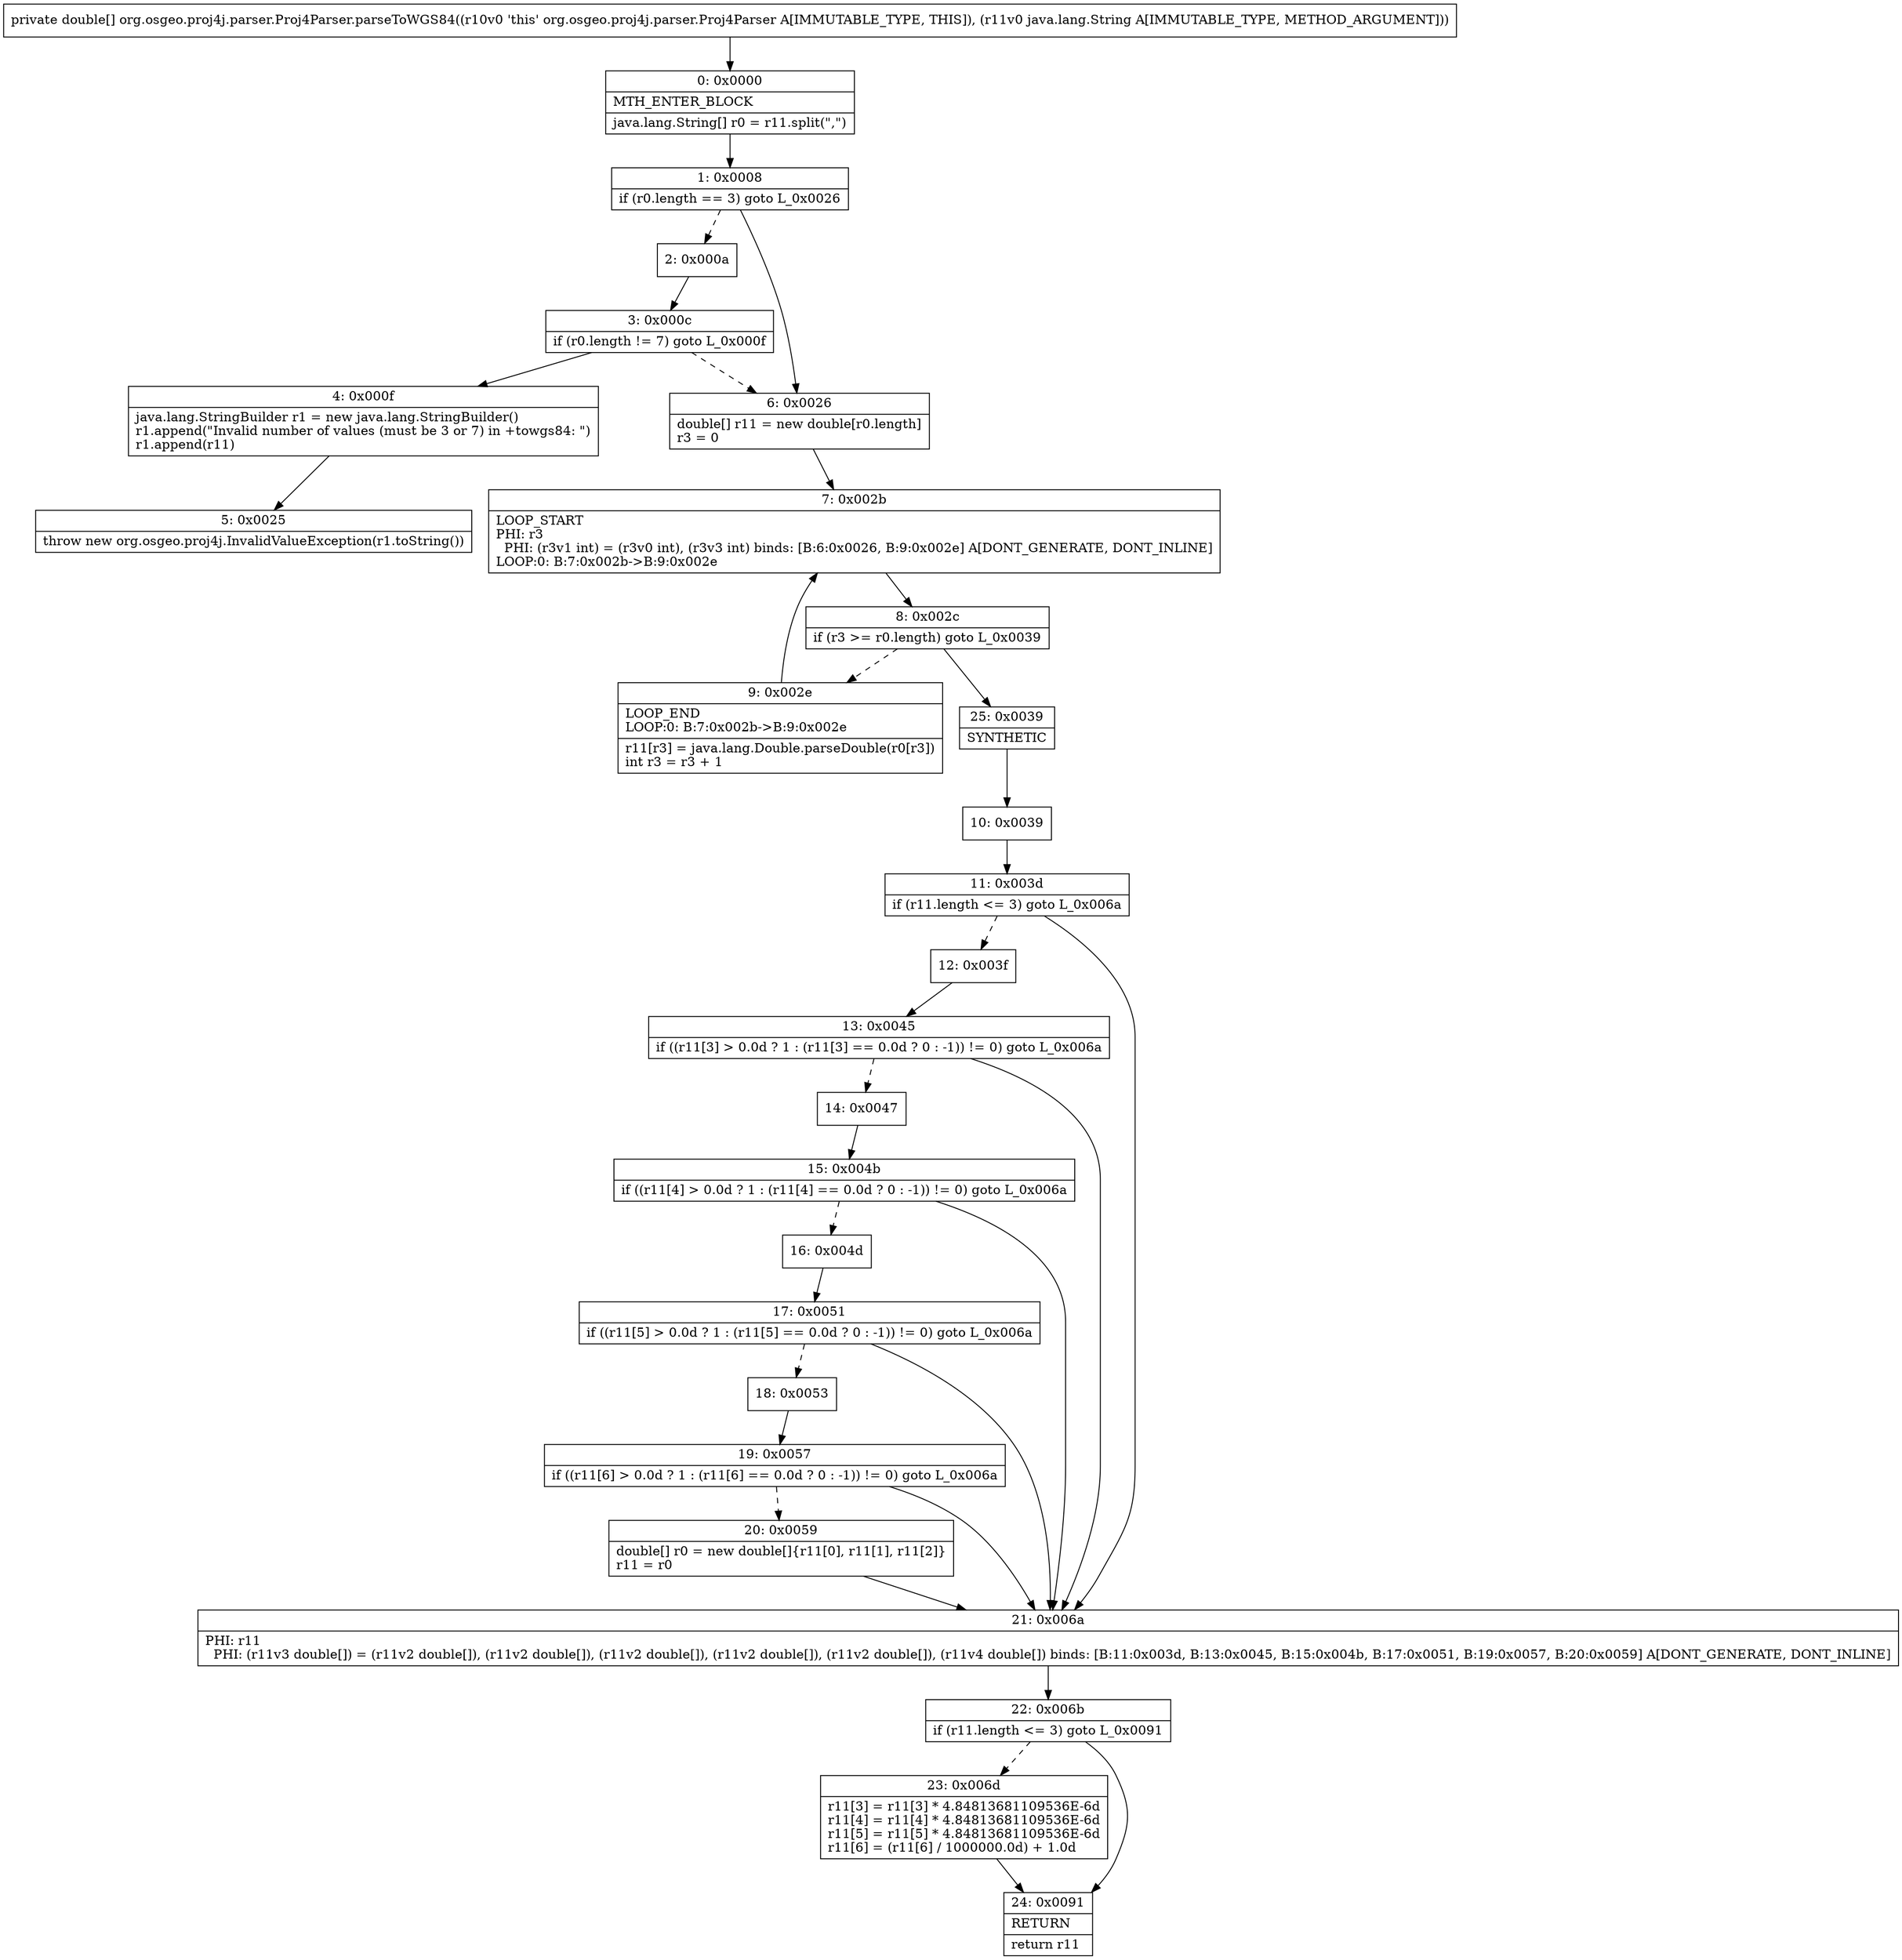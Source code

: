 digraph "CFG fororg.osgeo.proj4j.parser.Proj4Parser.parseToWGS84(Ljava\/lang\/String;)[D" {
Node_0 [shape=record,label="{0\:\ 0x0000|MTH_ENTER_BLOCK\l|java.lang.String[] r0 = r11.split(\",\")\l}"];
Node_1 [shape=record,label="{1\:\ 0x0008|if (r0.length == 3) goto L_0x0026\l}"];
Node_2 [shape=record,label="{2\:\ 0x000a}"];
Node_3 [shape=record,label="{3\:\ 0x000c|if (r0.length != 7) goto L_0x000f\l}"];
Node_4 [shape=record,label="{4\:\ 0x000f|java.lang.StringBuilder r1 = new java.lang.StringBuilder()\lr1.append(\"Invalid number of values (must be 3 or 7) in +towgs84: \")\lr1.append(r11)\l}"];
Node_5 [shape=record,label="{5\:\ 0x0025|throw new org.osgeo.proj4j.InvalidValueException(r1.toString())\l}"];
Node_6 [shape=record,label="{6\:\ 0x0026|double[] r11 = new double[r0.length]\lr3 = 0\l}"];
Node_7 [shape=record,label="{7\:\ 0x002b|LOOP_START\lPHI: r3 \l  PHI: (r3v1 int) = (r3v0 int), (r3v3 int) binds: [B:6:0x0026, B:9:0x002e] A[DONT_GENERATE, DONT_INLINE]\lLOOP:0: B:7:0x002b\-\>B:9:0x002e\l}"];
Node_8 [shape=record,label="{8\:\ 0x002c|if (r3 \>= r0.length) goto L_0x0039\l}"];
Node_9 [shape=record,label="{9\:\ 0x002e|LOOP_END\lLOOP:0: B:7:0x002b\-\>B:9:0x002e\l|r11[r3] = java.lang.Double.parseDouble(r0[r3])\lint r3 = r3 + 1\l}"];
Node_10 [shape=record,label="{10\:\ 0x0039}"];
Node_11 [shape=record,label="{11\:\ 0x003d|if (r11.length \<= 3) goto L_0x006a\l}"];
Node_12 [shape=record,label="{12\:\ 0x003f}"];
Node_13 [shape=record,label="{13\:\ 0x0045|if ((r11[3] \> 0.0d ? 1 : (r11[3] == 0.0d ? 0 : \-1)) != 0) goto L_0x006a\l}"];
Node_14 [shape=record,label="{14\:\ 0x0047}"];
Node_15 [shape=record,label="{15\:\ 0x004b|if ((r11[4] \> 0.0d ? 1 : (r11[4] == 0.0d ? 0 : \-1)) != 0) goto L_0x006a\l}"];
Node_16 [shape=record,label="{16\:\ 0x004d}"];
Node_17 [shape=record,label="{17\:\ 0x0051|if ((r11[5] \> 0.0d ? 1 : (r11[5] == 0.0d ? 0 : \-1)) != 0) goto L_0x006a\l}"];
Node_18 [shape=record,label="{18\:\ 0x0053}"];
Node_19 [shape=record,label="{19\:\ 0x0057|if ((r11[6] \> 0.0d ? 1 : (r11[6] == 0.0d ? 0 : \-1)) != 0) goto L_0x006a\l}"];
Node_20 [shape=record,label="{20\:\ 0x0059|double[] r0 = new double[]\{r11[0], r11[1], r11[2]\}\lr11 = r0\l}"];
Node_21 [shape=record,label="{21\:\ 0x006a|PHI: r11 \l  PHI: (r11v3 double[]) = (r11v2 double[]), (r11v2 double[]), (r11v2 double[]), (r11v2 double[]), (r11v2 double[]), (r11v4 double[]) binds: [B:11:0x003d, B:13:0x0045, B:15:0x004b, B:17:0x0051, B:19:0x0057, B:20:0x0059] A[DONT_GENERATE, DONT_INLINE]\l}"];
Node_22 [shape=record,label="{22\:\ 0x006b|if (r11.length \<= 3) goto L_0x0091\l}"];
Node_23 [shape=record,label="{23\:\ 0x006d|r11[3] = r11[3] * 4.84813681109536E\-6d\lr11[4] = r11[4] * 4.84813681109536E\-6d\lr11[5] = r11[5] * 4.84813681109536E\-6d\lr11[6] = (r11[6] \/ 1000000.0d) + 1.0d\l}"];
Node_24 [shape=record,label="{24\:\ 0x0091|RETURN\l|return r11\l}"];
Node_25 [shape=record,label="{25\:\ 0x0039|SYNTHETIC\l}"];
MethodNode[shape=record,label="{private double[] org.osgeo.proj4j.parser.Proj4Parser.parseToWGS84((r10v0 'this' org.osgeo.proj4j.parser.Proj4Parser A[IMMUTABLE_TYPE, THIS]), (r11v0 java.lang.String A[IMMUTABLE_TYPE, METHOD_ARGUMENT])) }"];
MethodNode -> Node_0;
Node_0 -> Node_1;
Node_1 -> Node_2[style=dashed];
Node_1 -> Node_6;
Node_2 -> Node_3;
Node_3 -> Node_4;
Node_3 -> Node_6[style=dashed];
Node_4 -> Node_5;
Node_6 -> Node_7;
Node_7 -> Node_8;
Node_8 -> Node_9[style=dashed];
Node_8 -> Node_25;
Node_9 -> Node_7;
Node_10 -> Node_11;
Node_11 -> Node_12[style=dashed];
Node_11 -> Node_21;
Node_12 -> Node_13;
Node_13 -> Node_14[style=dashed];
Node_13 -> Node_21;
Node_14 -> Node_15;
Node_15 -> Node_16[style=dashed];
Node_15 -> Node_21;
Node_16 -> Node_17;
Node_17 -> Node_18[style=dashed];
Node_17 -> Node_21;
Node_18 -> Node_19;
Node_19 -> Node_20[style=dashed];
Node_19 -> Node_21;
Node_20 -> Node_21;
Node_21 -> Node_22;
Node_22 -> Node_23[style=dashed];
Node_22 -> Node_24;
Node_23 -> Node_24;
Node_25 -> Node_10;
}

